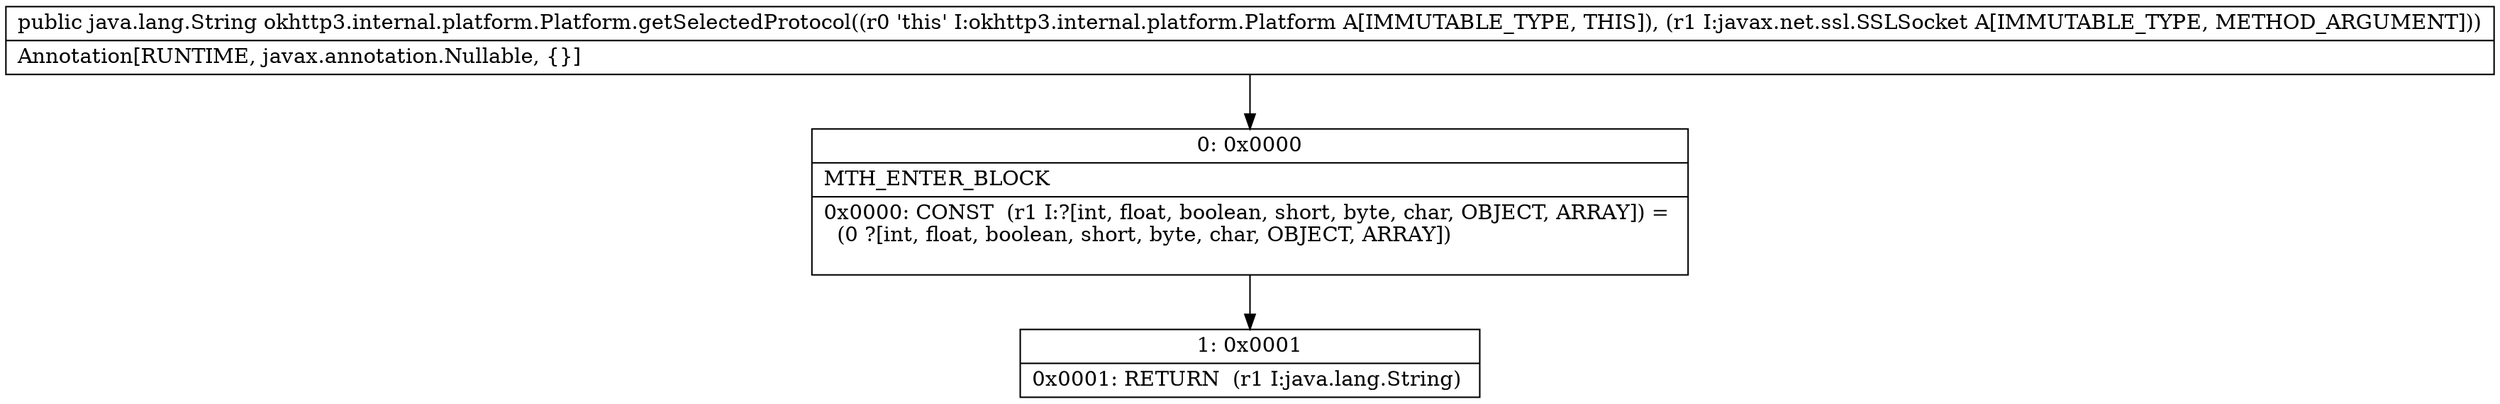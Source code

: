 digraph "CFG forokhttp3.internal.platform.Platform.getSelectedProtocol(Ljavax\/net\/ssl\/SSLSocket;)Ljava\/lang\/String;" {
Node_0 [shape=record,label="{0\:\ 0x0000|MTH_ENTER_BLOCK\l|0x0000: CONST  (r1 I:?[int, float, boolean, short, byte, char, OBJECT, ARRAY]) = \l  (0 ?[int, float, boolean, short, byte, char, OBJECT, ARRAY])\l \l}"];
Node_1 [shape=record,label="{1\:\ 0x0001|0x0001: RETURN  (r1 I:java.lang.String) \l}"];
MethodNode[shape=record,label="{public java.lang.String okhttp3.internal.platform.Platform.getSelectedProtocol((r0 'this' I:okhttp3.internal.platform.Platform A[IMMUTABLE_TYPE, THIS]), (r1 I:javax.net.ssl.SSLSocket A[IMMUTABLE_TYPE, METHOD_ARGUMENT]))  | Annotation[RUNTIME, javax.annotation.Nullable, \{\}]\l}"];
MethodNode -> Node_0;
Node_0 -> Node_1;
}

